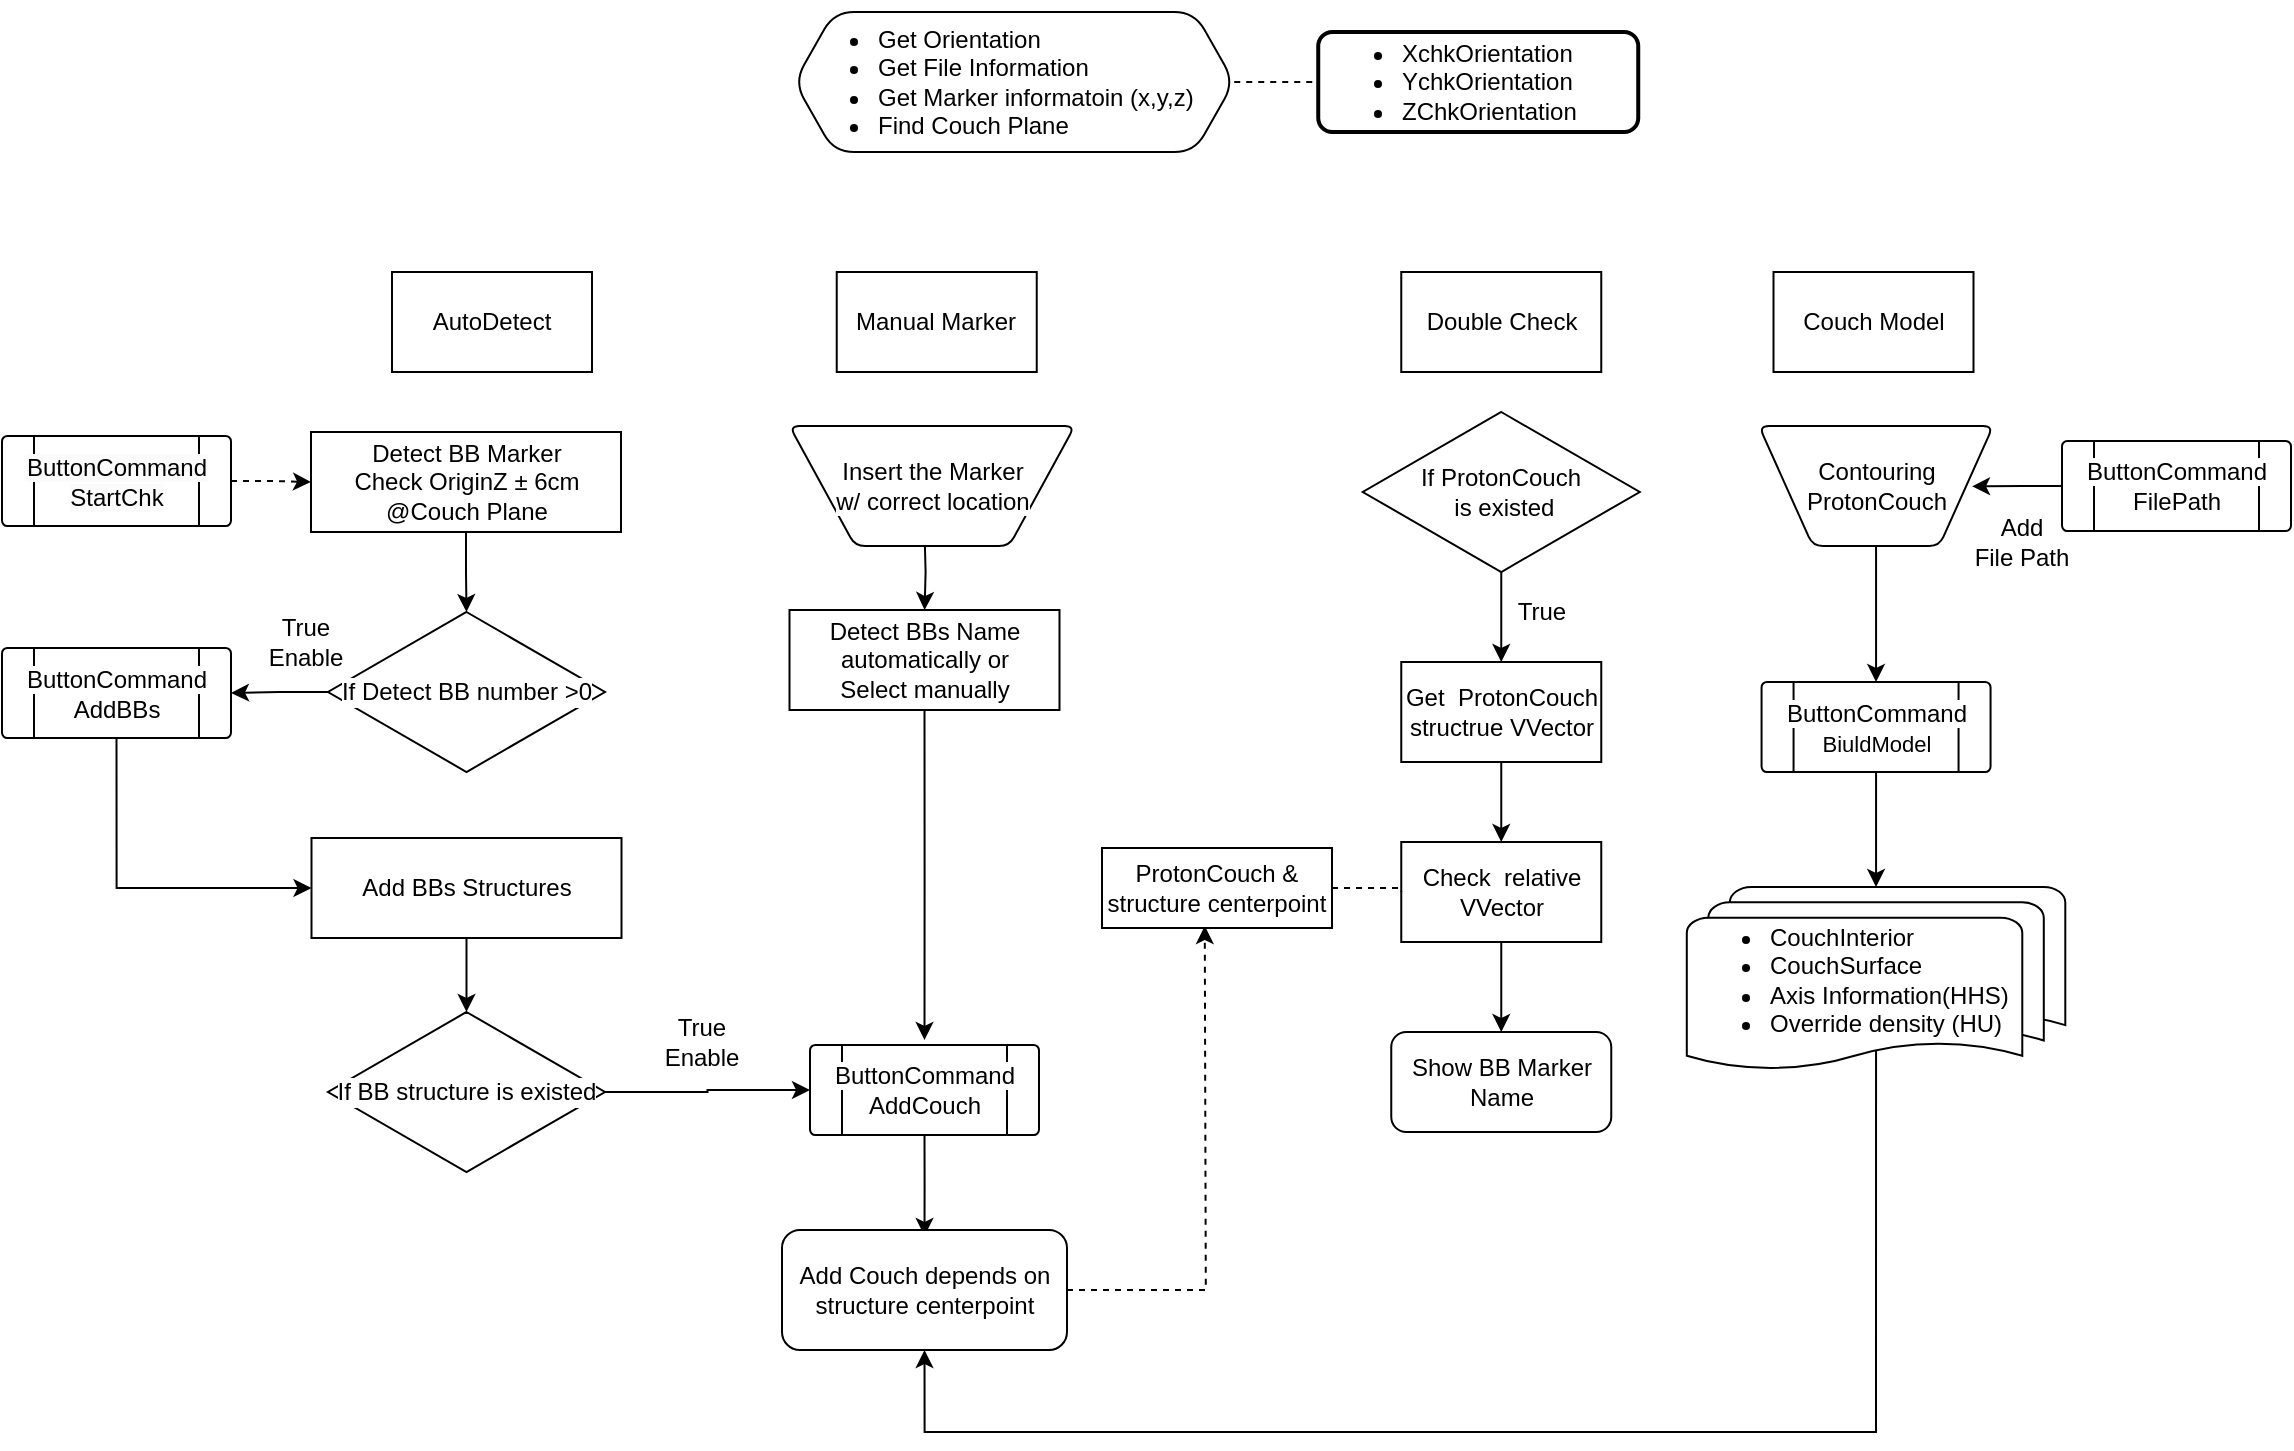 <mxfile version="21.3.6" type="github">
  <diagram name="第 1 页" id="3PoZT99JLvgC_yYh0iIf">
    <mxGraphModel dx="242" dy="370" grid="1" gridSize="10" guides="1" tooltips="1" connect="1" arrows="1" fold="1" page="1" pageScale="1" pageWidth="1169" pageHeight="827" math="0" shadow="0">
      <root>
        <mxCell id="0" />
        <mxCell id="1" parent="0" />
        <mxCell id="L71xMRWu8lyQpmZ8tHU4-3" style="edgeStyle=orthogonalEdgeStyle;rounded=0;orthogonalLoop=1;jettySize=auto;html=1;exitX=1;exitY=0.5;exitDx=0;exitDy=0;endArrow=none;endFill=0;dashed=1;" parent="1" source="UUtNP9MRQaCTh92hcmn--1" edge="1">
          <mxGeometry relative="1" as="geometry">
            <mxPoint x="668.12" y="85" as="targetPoint" />
          </mxGeometry>
        </mxCell>
        <mxCell id="UUtNP9MRQaCTh92hcmn--1" value="&lt;ul&gt;&lt;li&gt;Get Orientation&lt;/li&gt;&lt;li style=&quot;border-color: var(--border-color);&quot;&gt;Get File Information&lt;/li&gt;&lt;li style=&quot;border-color: var(--border-color);&quot;&gt;Get Marker informatoin (x,y,z)&lt;/li&gt;&lt;li&gt;Find Couch Plane&lt;/li&gt;&lt;/ul&gt;" style="shape=hexagon;perimeter=hexagonPerimeter2;whiteSpace=wrap;html=1;fixedSize=1;rounded=1;align=left;" parent="1" vertex="1">
          <mxGeometry x="406.12" y="50" width="220" height="70" as="geometry" />
        </mxCell>
        <mxCell id="UUtNP9MRQaCTh92hcmn--2" value="AutoDetect" style="rounded=0;whiteSpace=wrap;html=1;" parent="1" vertex="1">
          <mxGeometry x="205" y="180" width="100" height="50" as="geometry" />
        </mxCell>
        <mxCell id="UUtNP9MRQaCTh92hcmn--3" value="Manual Marker" style="rounded=0;whiteSpace=wrap;html=1;" parent="1" vertex="1">
          <mxGeometry x="427.37" y="180" width="100" height="50" as="geometry" />
        </mxCell>
        <mxCell id="UUtNP9MRQaCTh92hcmn--4" value="Double Check" style="rounded=0;whiteSpace=wrap;html=1;" parent="1" vertex="1">
          <mxGeometry x="709.63" y="180" width="100" height="50" as="geometry" />
        </mxCell>
        <mxCell id="UUtNP9MRQaCTh92hcmn--5" value="Couch Model" style="rounded=0;whiteSpace=wrap;html=1;" parent="1" vertex="1">
          <mxGeometry x="895.75" y="180" width="100" height="50" as="geometry" />
        </mxCell>
        <mxCell id="L71xMRWu8lyQpmZ8tHU4-6" style="edgeStyle=orthogonalEdgeStyle;rounded=0;orthogonalLoop=1;jettySize=auto;html=1;exitX=1;exitY=0.5;exitDx=0;exitDy=0;entryX=0;entryY=0.5;entryDx=0;entryDy=0;dashed=1;" parent="1" source="DlJTijxT4euHkg5b0cn0-157" target="L71xMRWu8lyQpmZ8tHU4-5" edge="1">
          <mxGeometry relative="1" as="geometry">
            <mxPoint x="142" y="285" as="sourcePoint" />
          </mxGeometry>
        </mxCell>
        <mxCell id="L71xMRWu8lyQpmZ8tHU4-4" value="&lt;ul&gt;&lt;li&gt;XchkOrientation&lt;/li&gt;&lt;li&gt;YchkOrientation&lt;/li&gt;&lt;li&gt;ZChkOrientation&lt;/li&gt;&lt;/ul&gt;" style="rounded=1;whiteSpace=wrap;html=1;absoluteArcSize=1;arcSize=14;strokeWidth=2;align=left;" parent="1" vertex="1">
          <mxGeometry x="668.12" y="60" width="160" height="50" as="geometry" />
        </mxCell>
        <mxCell id="L71xMRWu8lyQpmZ8tHU4-14" style="edgeStyle=orthogonalEdgeStyle;rounded=0;orthogonalLoop=1;jettySize=auto;html=1;exitX=0.5;exitY=1;exitDx=0;exitDy=0;entryX=0.5;entryY=0;entryDx=0;entryDy=0;entryPerimeter=0;" parent="1" source="L71xMRWu8lyQpmZ8tHU4-5" target="L71xMRWu8lyQpmZ8tHU4-8" edge="1">
          <mxGeometry relative="1" as="geometry" />
        </mxCell>
        <mxCell id="L71xMRWu8lyQpmZ8tHU4-5" value="Detect BB Marker&lt;br&gt;Check OriginZ&amp;nbsp;± 6cm &lt;br&gt;@Couch Plane" style="rounded=0;whiteSpace=wrap;html=1;" parent="1" vertex="1">
          <mxGeometry x="164.5" y="260" width="155" height="50" as="geometry" />
        </mxCell>
        <mxCell id="L71xMRWu8lyQpmZ8tHU4-28" style="edgeStyle=orthogonalEdgeStyle;rounded=0;orthogonalLoop=1;jettySize=auto;html=1;exitX=0.5;exitY=1;exitDx=0;exitDy=0;entryX=0.5;entryY=0;entryDx=0;entryDy=0;entryPerimeter=0;" parent="1" source="L71xMRWu8lyQpmZ8tHU4-7" target="L71xMRWu8lyQpmZ8tHU4-23" edge="1">
          <mxGeometry relative="1" as="geometry" />
        </mxCell>
        <mxCell id="L71xMRWu8lyQpmZ8tHU4-7" value="Add BBs Structures" style="rounded=0;whiteSpace=wrap;html=1;" parent="1" vertex="1">
          <mxGeometry x="164.75" y="463" width="155" height="50" as="geometry" />
        </mxCell>
        <mxCell id="L71xMRWu8lyQpmZ8tHU4-10" style="edgeStyle=orthogonalEdgeStyle;rounded=0;orthogonalLoop=1;jettySize=auto;html=1;exitX=0;exitY=0.5;exitDx=0;exitDy=0;exitPerimeter=0;entryX=1;entryY=0.5;entryDx=0;entryDy=0;" parent="1" source="L71xMRWu8lyQpmZ8tHU4-8" target="DlJTijxT4euHkg5b0cn0-158" edge="1">
          <mxGeometry relative="1" as="geometry">
            <mxPoint x="142" y="390" as="targetPoint" />
          </mxGeometry>
        </mxCell>
        <mxCell id="L71xMRWu8lyQpmZ8tHU4-8" value="If Detect BB number &amp;gt;0" style="strokeWidth=1;html=1;shape=mxgraph.flowchart.decision;whiteSpace=wrap;labelBackgroundColor=#FFFFFF;" parent="1" vertex="1">
          <mxGeometry x="173" y="350" width="138.5" height="80" as="geometry" />
        </mxCell>
        <mxCell id="L71xMRWu8lyQpmZ8tHU4-17" style="edgeStyle=orthogonalEdgeStyle;rounded=0;orthogonalLoop=1;jettySize=auto;html=1;exitX=0.5;exitY=1;exitDx=0;exitDy=0;entryX=0;entryY=0.5;entryDx=0;entryDy=0;" parent="1" source="DlJTijxT4euHkg5b0cn0-158" target="L71xMRWu8lyQpmZ8tHU4-7" edge="1">
          <mxGeometry relative="1" as="geometry">
            <mxPoint x="74.5" y="415" as="sourcePoint" />
          </mxGeometry>
        </mxCell>
        <mxCell id="L71xMRWu8lyQpmZ8tHU4-12" value="True&lt;br&gt;Enable" style="text;html=1;strokeColor=none;fillColor=none;align=center;verticalAlign=middle;whiteSpace=wrap;rounded=0;" parent="1" vertex="1">
          <mxGeometry x="132" y="350" width="60" height="30" as="geometry" />
        </mxCell>
        <mxCell id="L71xMRWu8lyQpmZ8tHU4-22" style="edgeStyle=orthogonalEdgeStyle;rounded=0;orthogonalLoop=1;jettySize=auto;html=1;exitX=1;exitY=0.5;exitDx=0;exitDy=0;exitPerimeter=0;entryX=0;entryY=0.5;entryDx=0;entryDy=0;" parent="1" source="L71xMRWu8lyQpmZ8tHU4-23" target="DlJTijxT4euHkg5b0cn0-159" edge="1">
          <mxGeometry relative="1" as="geometry">
            <mxPoint x="409.87" y="590" as="targetPoint" />
          </mxGeometry>
        </mxCell>
        <mxCell id="L71xMRWu8lyQpmZ8tHU4-23" value="If BB structure is existed" style="strokeWidth=1;html=1;shape=mxgraph.flowchart.decision;whiteSpace=wrap;labelBackgroundColor=#FFFFFF;" parent="1" vertex="1">
          <mxGeometry x="173" y="550" width="138.5" height="80" as="geometry" />
        </mxCell>
        <mxCell id="L71xMRWu8lyQpmZ8tHU4-24" style="edgeStyle=orthogonalEdgeStyle;rounded=0;orthogonalLoop=1;jettySize=auto;html=1;exitX=0.5;exitY=1;exitDx=0;exitDy=0;entryX=0.5;entryY=0;entryDx=0;entryDy=0;" parent="1" source="DlJTijxT4euHkg5b0cn0-159" edge="1">
          <mxGeometry relative="1" as="geometry">
            <mxPoint x="471.25" y="614" as="sourcePoint" />
            <mxPoint x="471.25" y="662" as="targetPoint" />
          </mxGeometry>
        </mxCell>
        <mxCell id="L71xMRWu8lyQpmZ8tHU4-27" value="True&lt;br&gt;Enable" style="text;html=1;strokeColor=none;fillColor=none;align=center;verticalAlign=middle;whiteSpace=wrap;rounded=0;" parent="1" vertex="1">
          <mxGeometry x="330" y="550" width="60" height="30" as="geometry" />
        </mxCell>
        <mxCell id="DlJTijxT4euHkg5b0cn0-4" style="edgeStyle=orthogonalEdgeStyle;rounded=0;orthogonalLoop=1;jettySize=auto;html=1;exitX=0.5;exitY=1;exitDx=0;exitDy=0;" edge="1" parent="1" target="DlJTijxT4euHkg5b0cn0-3">
          <mxGeometry relative="1" as="geometry">
            <mxPoint x="471.25" y="309" as="sourcePoint" />
          </mxGeometry>
        </mxCell>
        <mxCell id="DlJTijxT4euHkg5b0cn0-6" style="edgeStyle=orthogonalEdgeStyle;rounded=0;orthogonalLoop=1;jettySize=auto;html=1;exitX=0.5;exitY=1;exitDx=0;exitDy=0;" edge="1" parent="1" source="DlJTijxT4euHkg5b0cn0-3">
          <mxGeometry relative="1" as="geometry">
            <mxPoint x="471.25" y="564" as="targetPoint" />
          </mxGeometry>
        </mxCell>
        <mxCell id="DlJTijxT4euHkg5b0cn0-3" value="Detect BBs Name automatically or&lt;br&gt;Select manually" style="rounded=0;whiteSpace=wrap;html=1;" vertex="1" parent="1">
          <mxGeometry x="403.75" y="349" width="135" height="50" as="geometry" />
        </mxCell>
        <mxCell id="DlJTijxT4euHkg5b0cn0-151" style="edgeStyle=orthogonalEdgeStyle;rounded=0;orthogonalLoop=1;jettySize=auto;html=1;exitX=0.5;exitY=1;exitDx=0;exitDy=0;entryX=0.5;entryY=0;entryDx=0;entryDy=0;" edge="1" parent="1" source="DlJTijxT4euHkg5b0cn0-8" target="DlJTijxT4euHkg5b0cn0-10">
          <mxGeometry relative="1" as="geometry" />
        </mxCell>
        <mxCell id="DlJTijxT4euHkg5b0cn0-8" value="Get&amp;nbsp; ProtonCouch structrue VVector" style="rounded=0;whiteSpace=wrap;html=1;" vertex="1" parent="1">
          <mxGeometry x="709.63" y="375" width="100" height="50" as="geometry" />
        </mxCell>
        <mxCell id="DlJTijxT4euHkg5b0cn0-149" style="edgeStyle=orthogonalEdgeStyle;rounded=0;orthogonalLoop=1;jettySize=auto;html=1;exitX=0.5;exitY=1;exitDx=0;exitDy=0;exitPerimeter=0;entryX=0.5;entryY=0;entryDx=0;entryDy=0;" edge="1" parent="1" source="DlJTijxT4euHkg5b0cn0-9" target="DlJTijxT4euHkg5b0cn0-8">
          <mxGeometry relative="1" as="geometry" />
        </mxCell>
        <mxCell id="DlJTijxT4euHkg5b0cn0-9" value="If ProtonCouch&lt;br&gt;&amp;nbsp;is existed" style="strokeWidth=1;html=1;shape=mxgraph.flowchart.decision;whiteSpace=wrap;labelBackgroundColor=#FFFFFF;" vertex="1" parent="1">
          <mxGeometry x="690.38" y="250" width="138.5" height="80" as="geometry" />
        </mxCell>
        <mxCell id="DlJTijxT4euHkg5b0cn0-152" style="edgeStyle=orthogonalEdgeStyle;rounded=0;orthogonalLoop=1;jettySize=auto;html=1;exitX=0.5;exitY=1;exitDx=0;exitDy=0;entryX=0.5;entryY=0;entryDx=0;entryDy=0;" edge="1" parent="1" source="DlJTijxT4euHkg5b0cn0-10" target="DlJTijxT4euHkg5b0cn0-12">
          <mxGeometry relative="1" as="geometry" />
        </mxCell>
        <mxCell id="DlJTijxT4euHkg5b0cn0-10" value="Check&amp;nbsp; relative VVector" style="rounded=0;whiteSpace=wrap;html=1;" vertex="1" parent="1">
          <mxGeometry x="709.63" y="465" width="100" height="50" as="geometry" />
        </mxCell>
        <mxCell id="DlJTijxT4euHkg5b0cn0-143" style="edgeStyle=orthogonalEdgeStyle;rounded=0;orthogonalLoop=1;jettySize=auto;html=1;exitX=1;exitY=0.5;exitDx=0;exitDy=0;entryX=0.5;entryY=1;entryDx=0;entryDy=0;dashed=1;" edge="1" parent="1" source="DlJTijxT4euHkg5b0cn0-11">
          <mxGeometry relative="1" as="geometry">
            <mxPoint x="611.38" y="507" as="targetPoint" />
          </mxGeometry>
        </mxCell>
        <mxCell id="DlJTijxT4euHkg5b0cn0-11" value="Add Couch depends on&lt;br style=&quot;border-color: var(--border-color);&quot;&gt;structure centerpoint" style="rounded=1;whiteSpace=wrap;html=1;" vertex="1" parent="1">
          <mxGeometry x="400" y="659" width="142.5" height="60" as="geometry" />
        </mxCell>
        <mxCell id="DlJTijxT4euHkg5b0cn0-12" value="Show BB Marker Name&lt;br&gt;" style="rounded=1;whiteSpace=wrap;html=1;" vertex="1" parent="1">
          <mxGeometry x="704.63" y="560" width="110" height="50" as="geometry" />
        </mxCell>
        <mxCell id="DlJTijxT4euHkg5b0cn0-148" style="edgeStyle=orthogonalEdgeStyle;rounded=0;orthogonalLoop=1;jettySize=auto;html=1;exitX=1;exitY=0.5;exitDx=0;exitDy=0;entryX=0;entryY=0.5;entryDx=0;entryDy=0;endArrow=none;endFill=0;dashed=1;" edge="1" parent="1" source="DlJTijxT4euHkg5b0cn0-141" target="DlJTijxT4euHkg5b0cn0-10">
          <mxGeometry relative="1" as="geometry" />
        </mxCell>
        <mxCell id="DlJTijxT4euHkg5b0cn0-141" value="ProtonCouch &amp;amp; structure centerpoint" style="rounded=0;whiteSpace=wrap;html=1;" vertex="1" parent="1">
          <mxGeometry x="560" y="468" width="115" height="40" as="geometry" />
        </mxCell>
        <mxCell id="DlJTijxT4euHkg5b0cn0-150" value="True" style="text;html=1;strokeColor=none;fillColor=none;align=center;verticalAlign=middle;whiteSpace=wrap;rounded=0;" vertex="1" parent="1">
          <mxGeometry x="749.63" y="335" width="60" height="30" as="geometry" />
        </mxCell>
        <mxCell id="DlJTijxT4euHkg5b0cn0-154" value="&lt;span style=&quot;background-color: rgb(255, 255, 255);&quot;&gt;Insert the Marker&lt;br style=&quot;border-color: var(--border-color);&quot;&gt;w/ correct location&lt;/span&gt;" style="verticalLabelPosition=middle;verticalAlign=middle;html=1;shape=trapezoid;perimeter=trapezoidPerimeter;whiteSpace=wrap;size=0.23;arcSize=10;flipV=1;labelPosition=center;align=center;rounded=1;" vertex="1" parent="1">
          <mxGeometry x="403.75" y="257" width="142.63" height="60" as="geometry" />
        </mxCell>
        <mxCell id="DlJTijxT4euHkg5b0cn0-157" value="&lt;div style=&quot;&quot;&gt;&lt;/div&gt;&lt;span style=&quot;border-color: var(--border-color); color: rgb(0, 0, 0); font-family: Helvetica; font-size: 12px; font-style: normal; font-variant-ligatures: normal; font-variant-caps: normal; font-weight: 400; letter-spacing: normal; orphans: 2; text-align: center; text-indent: 0px; text-transform: none; widows: 2; word-spacing: 0px; -webkit-text-stroke-width: 0px; text-decoration-thickness: initial; text-decoration-style: initial; text-decoration-color: initial; background-color: rgb(251, 251, 251); float: none; display: inline !important;&quot;&gt;ButtonCommand&lt;/span&gt;&lt;br style=&quot;border-color: var(--border-color); color: rgb(0, 0, 0); font-family: Helvetica; font-size: 12px; font-style: normal; font-variant-ligatures: normal; font-variant-caps: normal; font-weight: 400; letter-spacing: normal; orphans: 2; text-align: center; text-indent: 0px; text-transform: none; widows: 2; word-spacing: 0px; -webkit-text-stroke-width: 0px; text-decoration-thickness: initial; text-decoration-style: initial; text-decoration-color: initial; background-color: rgb(251, 251, 251);&quot;&gt;&lt;span style=&quot;border-color: var(--border-color); color: rgb(0, 0, 0); font-family: Helvetica; font-size: 12px; font-style: normal; font-variant-ligatures: normal; font-variant-caps: normal; font-weight: 400; letter-spacing: normal; orphans: 2; text-align: center; text-indent: 0px; text-transform: none; widows: 2; word-spacing: 0px; -webkit-text-stroke-width: 0px; text-decoration-thickness: initial; text-decoration-style: initial; text-decoration-color: initial; background-color: rgb(251, 251, 251); float: none; display: inline !important;&quot;&gt;StartChk&lt;/span&gt;" style="verticalLabelPosition=middle;verticalAlign=middle;html=1;shape=process;whiteSpace=wrap;rounded=1;size=0.14;arcSize=6;horizontal=1;labelPosition=center;align=center;" vertex="1" parent="1">
          <mxGeometry x="10" y="262" width="114.5" height="45" as="geometry" />
        </mxCell>
        <mxCell id="DlJTijxT4euHkg5b0cn0-158" value="&lt;div style=&quot;&quot;&gt;&lt;/div&gt;&lt;span style=&quot;background-color: rgb(255, 255, 255);&quot;&gt;ButtonCommand&lt;br style=&quot;border-color: var(--border-color);&quot;&gt;AddBBs&lt;/span&gt;" style="verticalLabelPosition=middle;verticalAlign=middle;html=1;shape=process;whiteSpace=wrap;rounded=1;size=0.14;arcSize=6;horizontal=1;labelPosition=center;align=center;" vertex="1" parent="1">
          <mxGeometry x="10" y="368" width="114.5" height="45" as="geometry" />
        </mxCell>
        <mxCell id="DlJTijxT4euHkg5b0cn0-159" value="&lt;span style=&quot;background-color: rgb(255, 255, 255);&quot;&gt;ButtonCommand&lt;br style=&quot;border-color: var(--border-color);&quot;&gt;AddCouch&lt;/span&gt;&lt;div style=&quot;&quot;&gt;&lt;/div&gt;" style="verticalLabelPosition=middle;verticalAlign=middle;html=1;shape=process;whiteSpace=wrap;rounded=1;size=0.14;arcSize=6;horizontal=1;labelPosition=center;align=center;" vertex="1" parent="1">
          <mxGeometry x="414" y="566.5" width="114.5" height="45" as="geometry" />
        </mxCell>
        <mxCell id="DlJTijxT4euHkg5b0cn0-175" style="edgeStyle=orthogonalEdgeStyle;rounded=0;orthogonalLoop=1;jettySize=auto;html=1;exitX=0.5;exitY=0.88;exitDx=0;exitDy=0;exitPerimeter=0;entryX=0.5;entryY=1;entryDx=0;entryDy=0;" edge="1" parent="1" source="DlJTijxT4euHkg5b0cn0-160" target="DlJTijxT4euHkg5b0cn0-11">
          <mxGeometry relative="1" as="geometry">
            <Array as="points">
              <mxPoint x="946" y="760" />
              <mxPoint x="477" y="760" />
            </Array>
          </mxGeometry>
        </mxCell>
        <mxCell id="DlJTijxT4euHkg5b0cn0-160" value="&lt;ul&gt;&lt;li&gt;&lt;span style=&quot;background-color: rgb(255, 255, 255);&quot;&gt;CouchInterior&lt;/span&gt;&lt;/li&gt;&lt;li&gt;&lt;span style=&quot;background-color: rgb(255, 255, 255);&quot;&gt;CouchSurface&lt;/span&gt;&lt;/li&gt;&lt;li&gt;&lt;span style=&quot;background-color: rgb(255, 255, 255);&quot;&gt;Axis Information(HHS)&lt;/span&gt;&lt;/li&gt;&lt;li&gt;&lt;span style=&quot;background-color: rgb(255, 255, 255);&quot;&gt;Override density (HU)&lt;/span&gt;&lt;/li&gt;&lt;/ul&gt;" style="strokeWidth=1;html=1;shape=mxgraph.flowchart.multi-document;whiteSpace=wrap;align=left;" vertex="1" parent="1">
          <mxGeometry x="852.4" y="487.5" width="189.25" height="92.5" as="geometry" />
        </mxCell>
        <mxCell id="DlJTijxT4euHkg5b0cn0-163" style="edgeStyle=orthogonalEdgeStyle;rounded=0;orthogonalLoop=1;jettySize=auto;html=1;exitX=0;exitY=0.5;exitDx=0;exitDy=0;entryX=0.91;entryY=0.497;entryDx=0;entryDy=0;entryPerimeter=0;" edge="1" parent="1" source="DlJTijxT4euHkg5b0cn0-162" target="DlJTijxT4euHkg5b0cn0-161">
          <mxGeometry relative="1" as="geometry" />
        </mxCell>
        <mxCell id="DlJTijxT4euHkg5b0cn0-162" value="&lt;span style=&quot;background-color: rgb(255, 255, 255);&quot;&gt;ButtonCommand&lt;br style=&quot;border-color: var(--border-color);&quot;&gt;FilePath&lt;/span&gt;&lt;div style=&quot;&quot;&gt;&lt;/div&gt;" style="verticalLabelPosition=middle;verticalAlign=middle;html=1;shape=process;whiteSpace=wrap;rounded=1;size=0.14;arcSize=6;horizontal=1;labelPosition=center;align=center;" vertex="1" parent="1">
          <mxGeometry x="1040" y="264.5" width="114.5" height="45" as="geometry" />
        </mxCell>
        <mxCell id="DlJTijxT4euHkg5b0cn0-173" style="edgeStyle=orthogonalEdgeStyle;rounded=0;orthogonalLoop=1;jettySize=auto;html=1;exitX=0.5;exitY=1;exitDx=0;exitDy=0;entryX=0.5;entryY=0;entryDx=0;entryDy=0;" edge="1" parent="1" source="DlJTijxT4euHkg5b0cn0-161" target="DlJTijxT4euHkg5b0cn0-171">
          <mxGeometry relative="1" as="geometry" />
        </mxCell>
        <mxCell id="DlJTijxT4euHkg5b0cn0-161" value="&lt;span style=&quot;background-color: rgb(255, 255, 255);&quot;&gt;Contouring &lt;br&gt;ProtonCouch&lt;/span&gt;" style="verticalLabelPosition=middle;verticalAlign=middle;html=1;shape=trapezoid;perimeter=trapezoidPerimeter;whiteSpace=wrap;size=0.23;arcSize=10;flipV=1;labelPosition=center;align=center;rounded=1;" vertex="1" parent="1">
          <mxGeometry x="888.5" y="257" width="117.06" height="60" as="geometry" />
        </mxCell>
        <mxCell id="DlJTijxT4euHkg5b0cn0-164" value="Add &lt;br&gt;File Path" style="text;html=1;strokeColor=none;fillColor=none;align=center;verticalAlign=middle;whiteSpace=wrap;rounded=0;" vertex="1" parent="1">
          <mxGeometry x="990" y="300" width="60" height="30" as="geometry" />
        </mxCell>
        <mxCell id="DlJTijxT4euHkg5b0cn0-174" style="edgeStyle=orthogonalEdgeStyle;rounded=0;orthogonalLoop=1;jettySize=auto;html=1;exitX=0.5;exitY=1;exitDx=0;exitDy=0;entryX=0.5;entryY=0;entryDx=0;entryDy=0;entryPerimeter=0;" edge="1" parent="1" source="DlJTijxT4euHkg5b0cn0-171" target="DlJTijxT4euHkg5b0cn0-160">
          <mxGeometry relative="1" as="geometry">
            <mxPoint x="945.736" y="490" as="targetPoint" />
          </mxGeometry>
        </mxCell>
        <mxCell id="DlJTijxT4euHkg5b0cn0-171" value="&lt;span style=&quot;background-color: rgb(255, 255, 255);&quot;&gt;ButtonCommand&lt;br style=&quot;border-color: var(--border-color);&quot;&gt;&lt;span style=&quot;font-size: 11px;&quot;&gt;Biuld&lt;/span&gt;&lt;span style=&quot;font-size: 11px;&quot;&gt;Model&lt;/span&gt;&lt;br&gt;&lt;/span&gt;&lt;div style=&quot;&quot;&gt;&lt;/div&gt;" style="verticalLabelPosition=middle;verticalAlign=middle;html=1;shape=process;whiteSpace=wrap;rounded=1;size=0.14;arcSize=6;horizontal=1;labelPosition=center;align=center;" vertex="1" parent="1">
          <mxGeometry x="889.78" y="385" width="114.5" height="45" as="geometry" />
        </mxCell>
      </root>
    </mxGraphModel>
  </diagram>
</mxfile>
